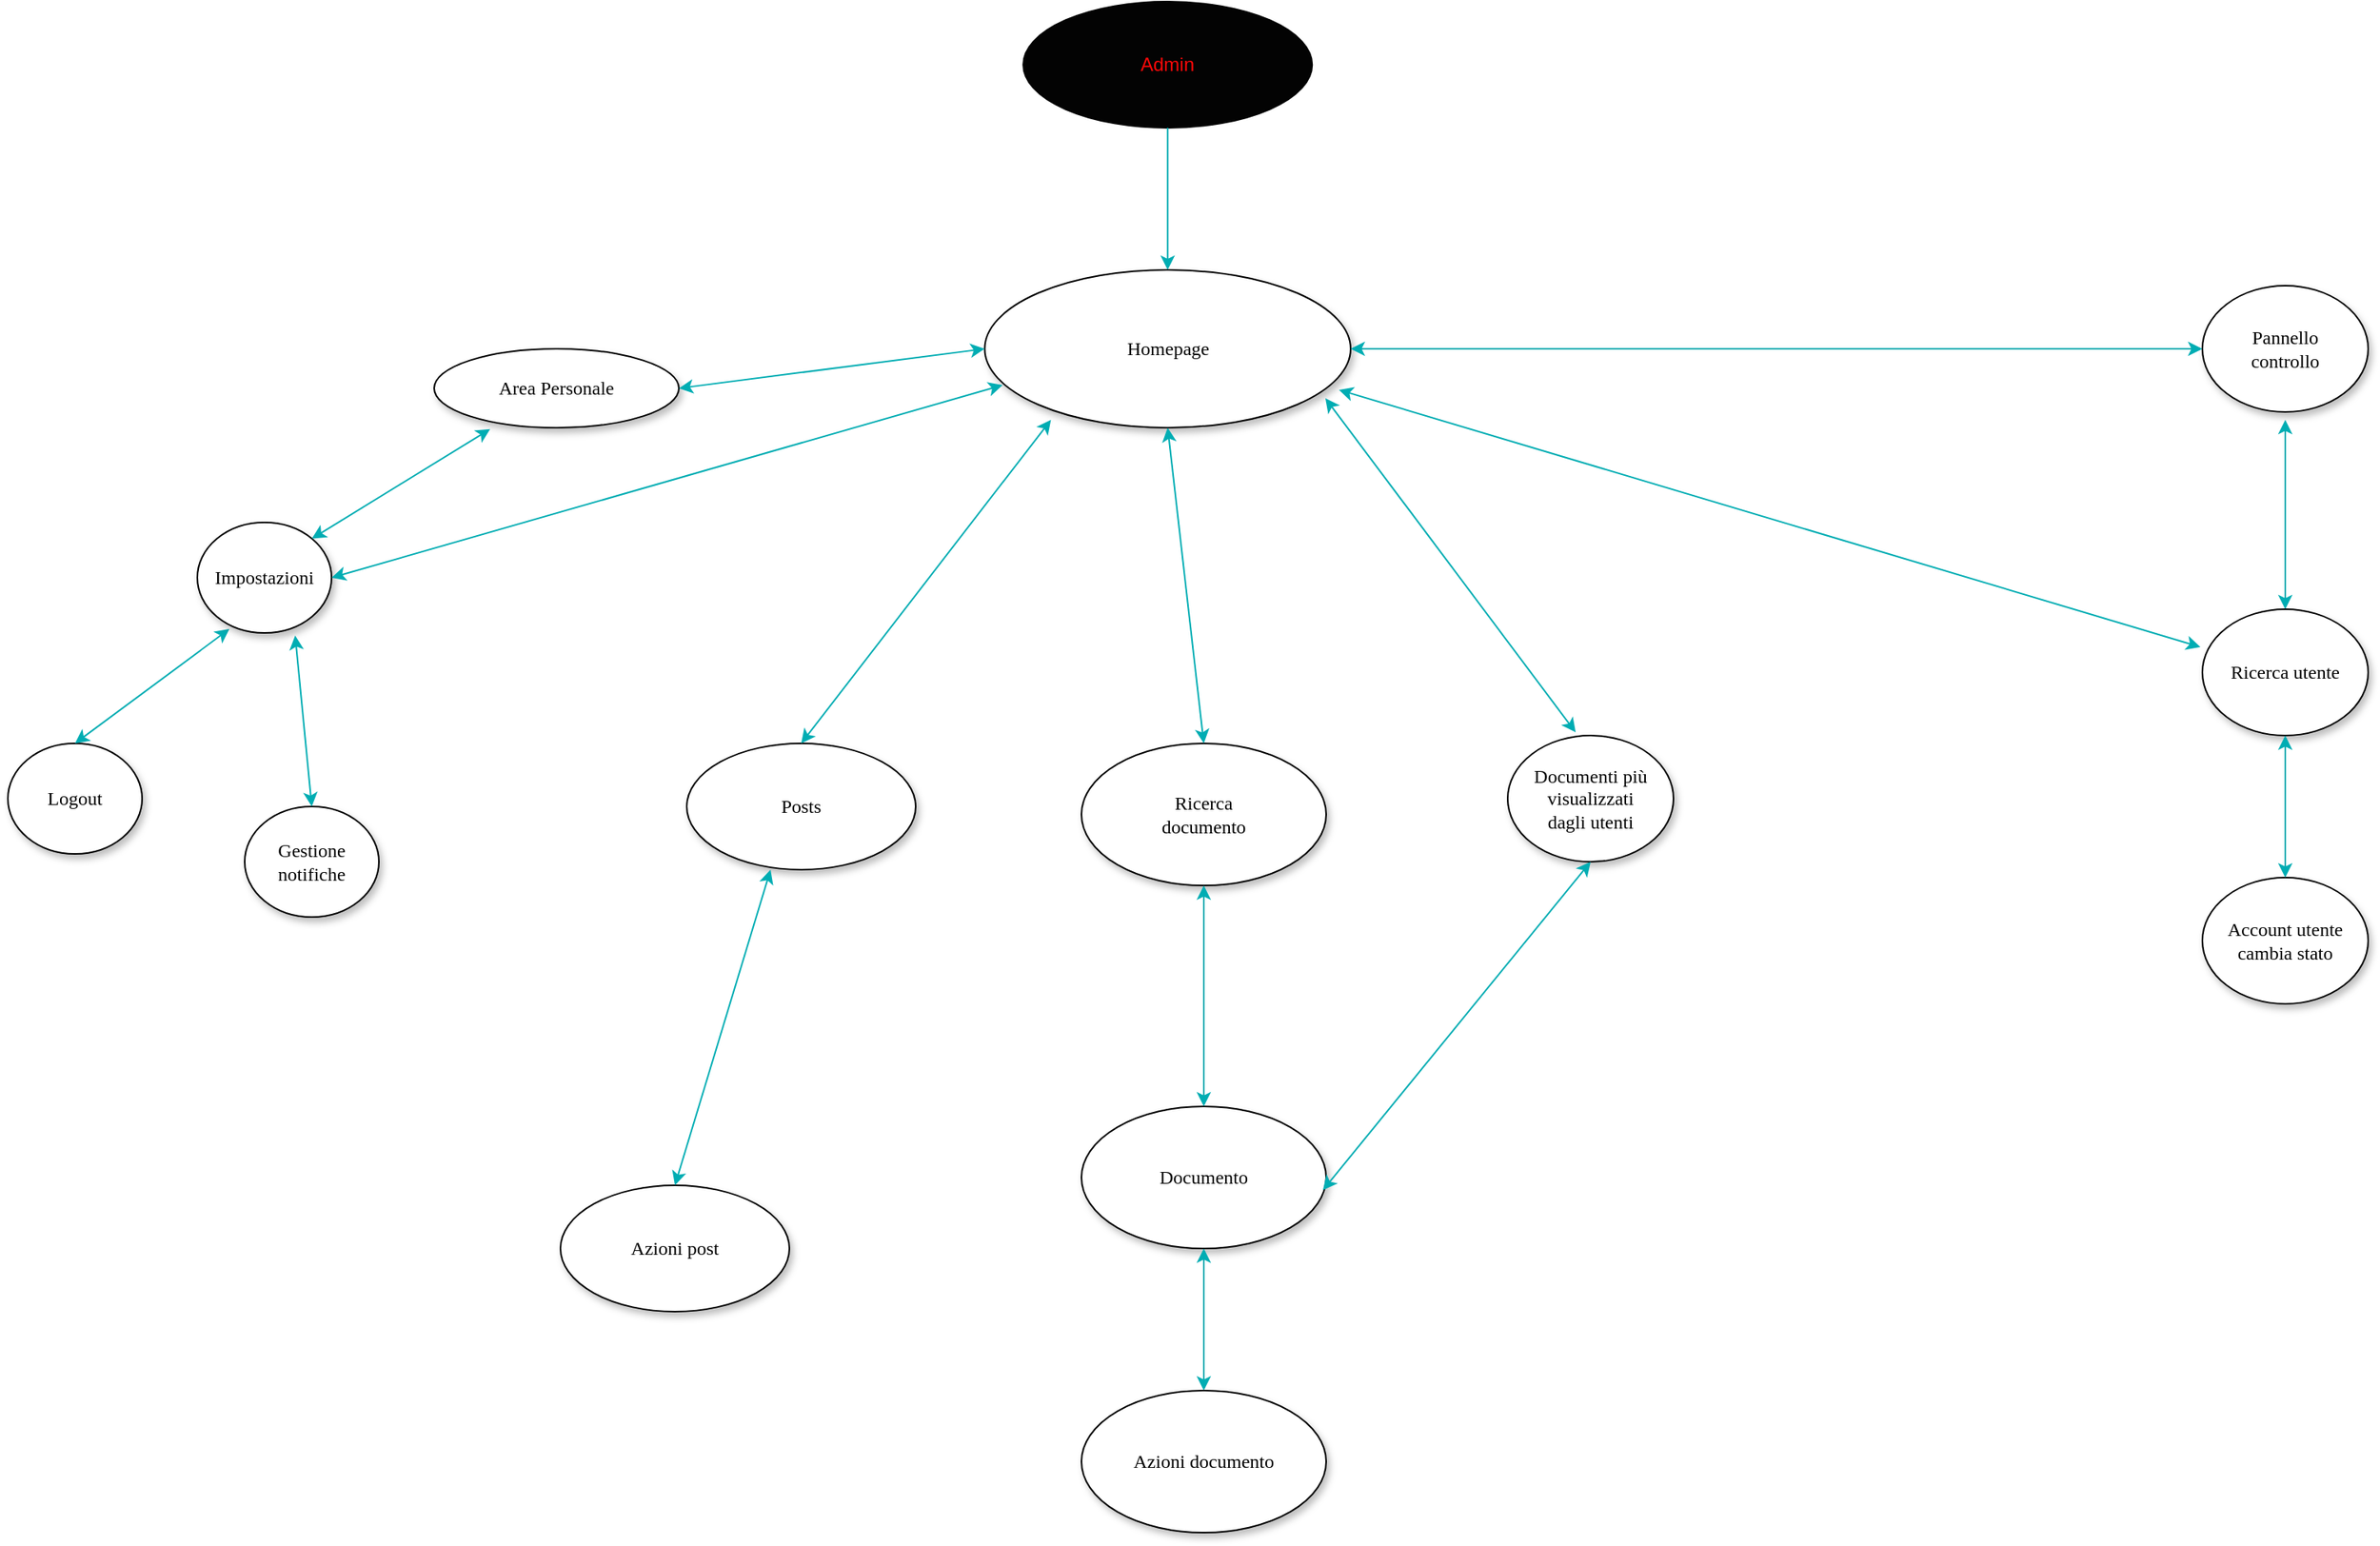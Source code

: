 <mxfile version="20.7.4" type="google"><diagram id="SvvvGovUAwfGrRzduW8u" name="Page-1"><mxGraphModel grid="1" page="1" gridSize="10" guides="1" tooltips="1" connect="1" arrows="1" fold="1" pageScale="1" pageWidth="850" pageHeight="1100" math="0" shadow="0"><root><mxCell id="0"/><mxCell id="1" parent="0"/><mxCell id="iE0woTKec7TAUEPhY8tN-1" value="Homepage" style="ellipse;whiteSpace=wrap;html=1;rounded=0;shadow=1;comic=0;labelBackgroundColor=none;strokeWidth=1;fontFamily=Verdana;fontSize=12;align=center;" vertex="1" parent="1"><mxGeometry x="708.74" y="200" width="231.75" height="100" as="geometry"/></mxCell><mxCell id="iE0woTKec7TAUEPhY8tN-2" value="Posts" style="ellipse;whiteSpace=wrap;html=1;rounded=0;shadow=1;comic=0;labelBackgroundColor=none;strokeWidth=1;fontFamily=Verdana;fontSize=12;align=center;" vertex="1" parent="1"><mxGeometry x="520" y="500" width="145" height="80" as="geometry"/></mxCell><mxCell id="iE0woTKec7TAUEPhY8tN-3" value="Area Personale" style="ellipse;whiteSpace=wrap;html=1;rounded=0;shadow=1;comic=0;labelBackgroundColor=none;strokeWidth=1;fontFamily=Verdana;fontSize=12;align=center;" vertex="1" parent="1"><mxGeometry x="360" y="250" width="155" height="50" as="geometry"/></mxCell><mxCell id="iE0woTKec7TAUEPhY8tN-4" value="Admin" style="ellipse;whiteSpace=wrap;html=1;gradientColor=none;fillColor=#030303;fontColor=#FF0808;" vertex="1" parent="1"><mxGeometry x="733.12" y="30" width="183" height="80" as="geometry"/></mxCell><mxCell id="iE0woTKec7TAUEPhY8tN-5" value="" style="endArrow=classic;startArrow=classic;html=1;rounded=0;shadow=0;strokeColor=#00ADB3;sourcePerimeterSpacing=5;targetPerimeterSpacing=5;jumpStyle=gap;exitX=1;exitY=0.5;exitDx=0;exitDy=0;entryX=0;entryY=0.5;entryDx=0;entryDy=0;" edge="1" parent="1" source="iE0woTKec7TAUEPhY8tN-3" target="iE0woTKec7TAUEPhY8tN-1"><mxGeometry width="50" height="50" relative="1" as="geometry"><mxPoint x="552.5" y="285" as="sourcePoint"/><mxPoint x="857.5" y="480" as="targetPoint"/></mxGeometry></mxCell><mxCell id="iE0woTKec7TAUEPhY8tN-6" value="" style="endArrow=classic;startArrow=classic;html=1;rounded=0;shadow=0;strokeColor=#00ADB3;sourcePerimeterSpacing=5;targetPerimeterSpacing=5;jumpStyle=gap;exitX=0.5;exitY=0;exitDx=0;exitDy=0;entryX=0.181;entryY=0.95;entryDx=0;entryDy=0;entryPerimeter=0;" edge="1" parent="1" source="iE0woTKec7TAUEPhY8tN-2" target="iE0woTKec7TAUEPhY8tN-1"><mxGeometry width="50" height="50" relative="1" as="geometry"><mxPoint x="492.5" y="365" as="sourcePoint"/><mxPoint x="777.5" y="340" as="targetPoint"/></mxGeometry></mxCell><mxCell id="iE0woTKec7TAUEPhY8tN-7" value="&lt;div&gt;Ricerca&lt;/div&gt;&lt;div&gt;documento&lt;br&gt;&lt;/div&gt;" style="ellipse;whiteSpace=wrap;html=1;rounded=0;shadow=1;comic=0;labelBackgroundColor=none;strokeWidth=1;fontFamily=Verdana;fontSize=12;align=center;" vertex="1" parent="1"><mxGeometry x="770" y="500" width="155" height="90" as="geometry"/></mxCell><mxCell id="iE0woTKec7TAUEPhY8tN-8" value="" style="endArrow=classic;startArrow=classic;html=1;rounded=0;shadow=0;strokeColor=#00ADB3;sourcePerimeterSpacing=5;targetPerimeterSpacing=5;jumpStyle=gap;exitX=0.5;exitY=0;exitDx=0;exitDy=0;entryX=0.5;entryY=1;entryDx=0;entryDy=0;" edge="1" parent="1" source="iE0woTKec7TAUEPhY8tN-7" target="iE0woTKec7TAUEPhY8tN-1"><mxGeometry width="50" height="50" relative="1" as="geometry"><mxPoint x="740" y="440" as="sourcePoint"/><mxPoint x="793.49" y="353" as="targetPoint"/></mxGeometry></mxCell><mxCell id="iE0woTKec7TAUEPhY8tN-9" value="Logout" style="ellipse;whiteSpace=wrap;html=1;rounded=0;shadow=1;comic=0;labelBackgroundColor=none;strokeWidth=1;fontFamily=Verdana;fontSize=12;align=center;" vertex="1" parent="1"><mxGeometry x="90" y="500" width="85" height="70" as="geometry"/></mxCell><mxCell id="iE0woTKec7TAUEPhY8tN-10" value="" style="endArrow=classic;html=1;rounded=0;shadow=0;strokeColor=#00ADB3;fontColor=#FF0808;sourcePerimeterSpacing=5;targetPerimeterSpacing=5;jumpStyle=gap;entryX=0.5;entryY=0;entryDx=0;entryDy=0;exitX=0.5;exitY=1;exitDx=0;exitDy=0;" edge="1" parent="1" source="iE0woTKec7TAUEPhY8tN-4" target="iE0woTKec7TAUEPhY8tN-1"><mxGeometry width="50" height="50" relative="1" as="geometry"><mxPoint x="724.5" y="240" as="sourcePoint"/><mxPoint x="794.5" y="210" as="targetPoint"/></mxGeometry></mxCell><mxCell id="iE0woTKec7TAUEPhY8tN-11" value="" style="endArrow=classic;startArrow=classic;html=1;rounded=0;shadow=0;strokeColor=#00ADB3;sourcePerimeterSpacing=5;targetPerimeterSpacing=5;jumpStyle=gap;exitX=0.239;exitY=0.964;exitDx=0;exitDy=0;entryX=0.5;entryY=0;entryDx=0;entryDy=0;exitPerimeter=0;" edge="1" parent="1" source="iE0woTKec7TAUEPhY8tN-12" target="iE0woTKec7TAUEPhY8tN-9"><mxGeometry width="50" height="50" relative="1" as="geometry"><mxPoint x="302.18" y="320" as="sourcePoint"/><mxPoint x="27.18" y="430" as="targetPoint"/></mxGeometry></mxCell><mxCell id="iE0woTKec7TAUEPhY8tN-12" value="Impostazioni" style="ellipse;whiteSpace=wrap;html=1;rounded=0;shadow=1;comic=0;labelBackgroundColor=none;strokeWidth=1;fontFamily=Verdana;fontSize=12;align=center;" vertex="1" parent="1"><mxGeometry x="210" y="360" width="85" height="70" as="geometry"/></mxCell><mxCell id="iE0woTKec7TAUEPhY8tN-13" value="" style="endArrow=classic;startArrow=classic;html=1;rounded=0;shadow=0;strokeColor=#00ADB3;sourcePerimeterSpacing=5;targetPerimeterSpacing=5;jumpStyle=gap;entryX=1;entryY=0;entryDx=0;entryDy=0;" edge="1" parent="1" source="iE0woTKec7TAUEPhY8tN-3" target="iE0woTKec7TAUEPhY8tN-12"><mxGeometry width="50" height="50" relative="1" as="geometry"><mxPoint x="488.64" y="311.65" as="sourcePoint"/><mxPoint x="460" y="420" as="targetPoint"/></mxGeometry></mxCell><mxCell id="iE0woTKec7TAUEPhY8tN-24" value="Gestione notifiche" style="ellipse;whiteSpace=wrap;html=1;rounded=0;shadow=1;comic=0;labelBackgroundColor=none;strokeWidth=1;fontFamily=Verdana;fontSize=12;align=center;" vertex="1" parent="1"><mxGeometry x="240" y="540" width="85" height="70" as="geometry"/></mxCell><mxCell id="iE0woTKec7TAUEPhY8tN-25" value="" style="endArrow=classic;startArrow=classic;html=1;rounded=0;shadow=0;strokeColor=#00ADB3;sourcePerimeterSpacing=5;targetPerimeterSpacing=5;jumpStyle=gap;exitX=0.729;exitY=1.024;exitDx=0;exitDy=0;entryX=0.5;entryY=0;entryDx=0;entryDy=0;exitPerimeter=0;" edge="1" parent="1" source="iE0woTKec7TAUEPhY8tN-12" target="iE0woTKec7TAUEPhY8tN-24"><mxGeometry width="50" height="50" relative="1" as="geometry"><mxPoint x="217.495" y="497.48" as="sourcePoint"/><mxPoint x="179.68" y="570" as="targetPoint"/></mxGeometry></mxCell><mxCell id="iE0woTKec7TAUEPhY8tN-32" value="&lt;div&gt;Documenti più visualizzati&lt;/div&gt;&lt;div&gt;dagli utenti&lt;br&gt;&lt;/div&gt;" style="ellipse;whiteSpace=wrap;html=1;rounded=0;shadow=1;comic=0;labelBackgroundColor=none;strokeWidth=1;fontFamily=Verdana;fontSize=12;align=center;" vertex="1" parent="1"><mxGeometry x="1040" y="495" width="105" height="80" as="geometry"/></mxCell><mxCell id="iE0woTKec7TAUEPhY8tN-33" value="" style="endArrow=classic;startArrow=classic;html=1;rounded=0;shadow=0;strokeColor=#00ADB3;sourcePerimeterSpacing=5;targetPerimeterSpacing=5;jumpStyle=gap;exitX=0.41;exitY=-0.025;exitDx=0;exitDy=0;entryX=0.931;entryY=0.813;entryDx=0;entryDy=0;entryPerimeter=0;exitPerimeter=0;" edge="1" parent="1" source="iE0woTKec7TAUEPhY8tN-32" target="iE0woTKec7TAUEPhY8tN-1"><mxGeometry width="50" height="50" relative="1" as="geometry"><mxPoint x="941.507" y="431.716" as="sourcePoint"/><mxPoint x="878.741" y="295.04" as="targetPoint"/></mxGeometry></mxCell><mxCell id="iE0woTKec7TAUEPhY8tN-40" value="Pannello&lt;br&gt;controllo" style="ellipse;whiteSpace=wrap;html=1;rounded=0;shadow=1;comic=0;labelBackgroundColor=none;strokeWidth=1;fontFamily=Verdana;fontSize=12;align=center;" vertex="1" parent="1"><mxGeometry x="1480" y="210" width="105" height="80" as="geometry"/></mxCell><mxCell id="iE0woTKec7TAUEPhY8tN-41" value="" style="endArrow=classic;startArrow=classic;html=1;rounded=0;shadow=0;strokeColor=#00ADB3;sourcePerimeterSpacing=5;targetPerimeterSpacing=5;jumpStyle=gap;exitX=0;exitY=0.5;exitDx=0;exitDy=0;entryX=1;entryY=0.5;entryDx=0;entryDy=0;" edge="1" parent="1" source="iE0woTKec7TAUEPhY8tN-40" target="iE0woTKec7TAUEPhY8tN-1"><mxGeometry width="50" height="50" relative="1" as="geometry"><mxPoint x="1162.835" y="386.64" as="sourcePoint"/><mxPoint x="901.107" y="285.04" as="targetPoint"/></mxGeometry></mxCell><mxCell id="iE0woTKec7TAUEPhY8tN-42" value="" style="endArrow=classic;startArrow=classic;html=1;rounded=0;shadow=0;strokeColor=#00ADB3;sourcePerimeterSpacing=5;targetPerimeterSpacing=5;jumpStyle=gap;exitX=0.5;exitY=0;exitDx=0;exitDy=0;" edge="1" parent="1" source="iE0woTKec7TAUEPhY8tN-43" target="iE0woTKec7TAUEPhY8tN-40"><mxGeometry width="50" height="50" relative="1" as="geometry"><mxPoint x="1460" y="395" as="sourcePoint"/><mxPoint x="1061.107" y="260.04" as="targetPoint"/></mxGeometry></mxCell><mxCell id="iE0woTKec7TAUEPhY8tN-43" value="Ricerca utente" style="ellipse;whiteSpace=wrap;html=1;rounded=0;shadow=1;comic=0;labelBackgroundColor=none;strokeWidth=1;fontFamily=Verdana;fontSize=12;align=center;" vertex="1" parent="1"><mxGeometry x="1480" y="415" width="105" height="80" as="geometry"/></mxCell><mxCell id="iE0woTKec7TAUEPhY8tN-44" value="Account utente&lt;br&gt;cambia stato" style="ellipse;whiteSpace=wrap;html=1;rounded=0;shadow=1;comic=0;labelBackgroundColor=none;strokeWidth=1;fontFamily=Verdana;fontSize=12;align=center;" vertex="1" parent="1"><mxGeometry x="1480" y="585" width="105" height="80" as="geometry"/></mxCell><mxCell id="iE0woTKec7TAUEPhY8tN-45" value="" style="endArrow=classic;startArrow=classic;html=1;rounded=0;shadow=0;strokeColor=#00ADB3;sourcePerimeterSpacing=5;targetPerimeterSpacing=5;jumpStyle=gap;exitX=0.5;exitY=0;exitDx=0;exitDy=0;entryX=0.5;entryY=1;entryDx=0;entryDy=0;" edge="1" parent="1" source="iE0woTKec7TAUEPhY8tN-44" target="iE0woTKec7TAUEPhY8tN-43"><mxGeometry width="50" height="50" relative="1" as="geometry"><mxPoint x="1542.5" y="425" as="sourcePoint"/><mxPoint x="1542.5" y="305" as="targetPoint"/></mxGeometry></mxCell><mxCell id="iE0woTKec7TAUEPhY8tN-46" value="Azioni post" style="ellipse;whiteSpace=wrap;html=1;rounded=0;shadow=1;comic=0;labelBackgroundColor=none;strokeWidth=1;fontFamily=Verdana;fontSize=12;align=center;" vertex="1" parent="1"><mxGeometry x="440" y="780" width="145" height="80" as="geometry"/></mxCell><mxCell id="iE0woTKec7TAUEPhY8tN-47" value="" style="endArrow=classic;startArrow=classic;html=1;rounded=0;shadow=0;strokeColor=#00ADB3;sourcePerimeterSpacing=5;targetPerimeterSpacing=5;jumpStyle=gap;entryX=0.366;entryY=1;entryDx=0;entryDy=0;entryPerimeter=0;exitX=0.5;exitY=0;exitDx=0;exitDy=0;" edge="1" parent="1" source="iE0woTKec7TAUEPhY8tN-46" target="iE0woTKec7TAUEPhY8tN-2"><mxGeometry width="50" height="50" relative="1" as="geometry"><mxPoint x="570" y="650" as="sourcePoint"/><mxPoint x="785.419" y="296" as="targetPoint"/></mxGeometry></mxCell><mxCell id="iE0woTKec7TAUEPhY8tN-48" value="Documento" style="ellipse;whiteSpace=wrap;html=1;rounded=0;shadow=1;comic=0;labelBackgroundColor=none;strokeWidth=1;fontFamily=Verdana;fontSize=12;align=center;" vertex="1" parent="1"><mxGeometry x="770" y="730" width="155" height="90" as="geometry"/></mxCell><mxCell id="iE0woTKec7TAUEPhY8tN-49" value="" style="endArrow=classic;startArrow=classic;html=1;rounded=0;shadow=0;strokeColor=#00ADB3;sourcePerimeterSpacing=5;targetPerimeterSpacing=5;jumpStyle=gap;exitX=0.5;exitY=0;exitDx=0;exitDy=0;entryX=0.5;entryY=1;entryDx=0;entryDy=0;" edge="1" parent="1" source="iE0woTKec7TAUEPhY8tN-48" target="iE0woTKec7TAUEPhY8tN-7"><mxGeometry width="50" height="50" relative="1" as="geometry"><mxPoint x="857.5" y="510" as="sourcePoint"/><mxPoint x="827.067" y="303.04" as="targetPoint"/></mxGeometry></mxCell><mxCell id="iE0woTKec7TAUEPhY8tN-50" value="Azioni documento" style="ellipse;whiteSpace=wrap;html=1;rounded=0;shadow=1;comic=0;labelBackgroundColor=none;strokeWidth=1;fontFamily=Verdana;fontSize=12;align=center;" vertex="1" parent="1"><mxGeometry x="770" y="910" width="155" height="90" as="geometry"/></mxCell><mxCell id="iE0woTKec7TAUEPhY8tN-51" value="" style="endArrow=classic;startArrow=classic;html=1;rounded=0;shadow=0;strokeColor=#00ADB3;sourcePerimeterSpacing=5;targetPerimeterSpacing=5;jumpStyle=gap;exitX=0.5;exitY=0;exitDx=0;exitDy=0;entryX=0.5;entryY=1;entryDx=0;entryDy=0;" edge="1" parent="1" source="iE0woTKec7TAUEPhY8tN-50" target="iE0woTKec7TAUEPhY8tN-48"><mxGeometry width="50" height="50" relative="1" as="geometry"><mxPoint x="857.5" y="740" as="sourcePoint"/><mxPoint x="840" y="830" as="targetPoint"/></mxGeometry></mxCell><mxCell id="iE0woTKec7TAUEPhY8tN-53" value="" style="endArrow=classic;startArrow=classic;html=1;rounded=0;shadow=0;strokeColor=#00ADB3;sourcePerimeterSpacing=5;targetPerimeterSpacing=5;jumpStyle=gap;exitX=0.987;exitY=0.589;exitDx=0;exitDy=0;entryX=0.5;entryY=1;entryDx=0;entryDy=0;exitPerimeter=0;" edge="1" parent="1" source="iE0woTKec7TAUEPhY8tN-48" target="iE0woTKec7TAUEPhY8tN-32"><mxGeometry width="50" height="50" relative="1" as="geometry"><mxPoint x="935" y="785" as="sourcePoint"/><mxPoint x="1072.5" y="560" as="targetPoint"/></mxGeometry></mxCell><mxCell id="X88Qvv-4hZVmdthJjqiZ-1" value="" style="endArrow=classic;startArrow=classic;html=1;rounded=0;shadow=0;strokeColor=#00ADB3;sourcePerimeterSpacing=5;targetPerimeterSpacing=5;jumpStyle=gap;exitX=1;exitY=0.5;exitDx=0;exitDy=0;entryX=0.049;entryY=0.73;entryDx=0;entryDy=0;entryPerimeter=0;" edge="1" parent="1" source="iE0woTKec7TAUEPhY8tN-12" target="iE0woTKec7TAUEPhY8tN-1"><mxGeometry width="50" height="50" relative="1" as="geometry"><mxPoint x="525" y="285" as="sourcePoint"/><mxPoint x="718.74" y="260" as="targetPoint"/></mxGeometry></mxCell><mxCell id="X88Qvv-4hZVmdthJjqiZ-2" value="" style="endArrow=classic;startArrow=classic;html=1;rounded=0;shadow=0;strokeColor=#00ADB3;sourcePerimeterSpacing=5;targetPerimeterSpacing=5;jumpStyle=gap;entryX=0.968;entryY=0.76;entryDx=0;entryDy=0;entryPerimeter=0;" edge="1" parent="1" source="iE0woTKec7TAUEPhY8tN-43" target="iE0woTKec7TAUEPhY8tN-1"><mxGeometry width="50" height="50" relative="1" as="geometry"><mxPoint x="305" y="405" as="sourcePoint"/><mxPoint x="730.096" y="283" as="targetPoint"/></mxGeometry></mxCell></root></mxGraphModel></diagram></mxfile>